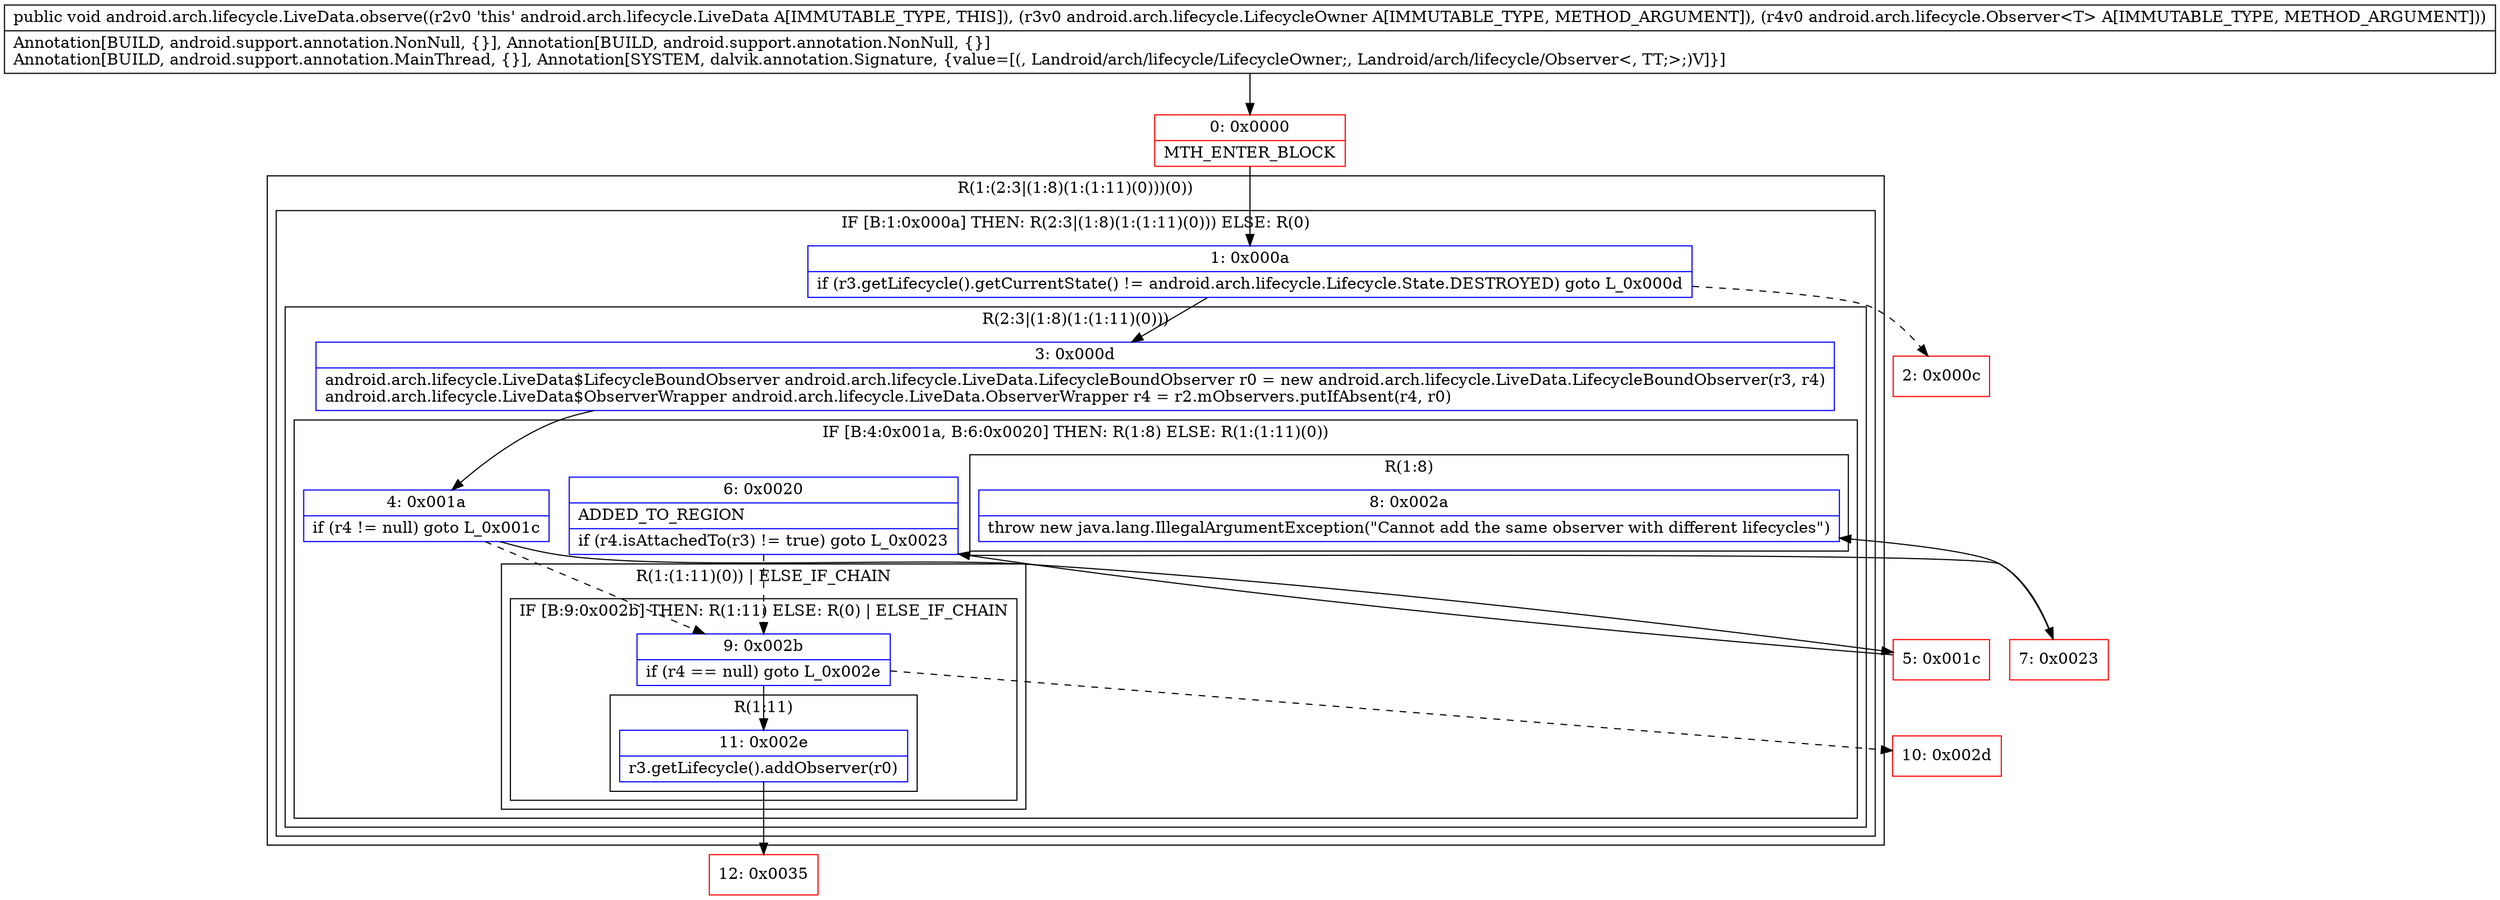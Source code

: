 digraph "CFG forandroid.arch.lifecycle.LiveData.observe(Landroid\/arch\/lifecycle\/LifecycleOwner;Landroid\/arch\/lifecycle\/Observer;)V" {
subgraph cluster_Region_1231075112 {
label = "R(1:(2:3|(1:8)(1:(1:11)(0)))(0))";
node [shape=record,color=blue];
subgraph cluster_IfRegion_1801851583 {
label = "IF [B:1:0x000a] THEN: R(2:3|(1:8)(1:(1:11)(0))) ELSE: R(0)";
node [shape=record,color=blue];
Node_1 [shape=record,label="{1\:\ 0x000a|if (r3.getLifecycle().getCurrentState() != android.arch.lifecycle.Lifecycle.State.DESTROYED) goto L_0x000d\l}"];
subgraph cluster_Region_147138978 {
label = "R(2:3|(1:8)(1:(1:11)(0)))";
node [shape=record,color=blue];
Node_3 [shape=record,label="{3\:\ 0x000d|android.arch.lifecycle.LiveData$LifecycleBoundObserver android.arch.lifecycle.LiveData.LifecycleBoundObserver r0 = new android.arch.lifecycle.LiveData.LifecycleBoundObserver(r3, r4)\landroid.arch.lifecycle.LiveData$ObserverWrapper android.arch.lifecycle.LiveData.ObserverWrapper r4 = r2.mObservers.putIfAbsent(r4, r0)\l}"];
subgraph cluster_IfRegion_978269224 {
label = "IF [B:4:0x001a, B:6:0x0020] THEN: R(1:8) ELSE: R(1:(1:11)(0))";
node [shape=record,color=blue];
Node_4 [shape=record,label="{4\:\ 0x001a|if (r4 != null) goto L_0x001c\l}"];
Node_6 [shape=record,label="{6\:\ 0x0020|ADDED_TO_REGION\l|if (r4.isAttachedTo(r3) != true) goto L_0x0023\l}"];
subgraph cluster_Region_1494143804 {
label = "R(1:8)";
node [shape=record,color=blue];
Node_8 [shape=record,label="{8\:\ 0x002a|throw new java.lang.IllegalArgumentException(\"Cannot add the same observer with different lifecycles\")\l}"];
}
subgraph cluster_Region_1001245328 {
label = "R(1:(1:11)(0)) | ELSE_IF_CHAIN\l";
node [shape=record,color=blue];
subgraph cluster_IfRegion_1792509319 {
label = "IF [B:9:0x002b] THEN: R(1:11) ELSE: R(0) | ELSE_IF_CHAIN\l";
node [shape=record,color=blue];
Node_9 [shape=record,label="{9\:\ 0x002b|if (r4 == null) goto L_0x002e\l}"];
subgraph cluster_Region_1600214311 {
label = "R(1:11)";
node [shape=record,color=blue];
Node_11 [shape=record,label="{11\:\ 0x002e|r3.getLifecycle().addObserver(r0)\l}"];
}
subgraph cluster_Region_2008609594 {
label = "R(0)";
node [shape=record,color=blue];
}
}
}
}
}
subgraph cluster_Region_739304600 {
label = "R(0)";
node [shape=record,color=blue];
}
}
}
Node_0 [shape=record,color=red,label="{0\:\ 0x0000|MTH_ENTER_BLOCK\l}"];
Node_2 [shape=record,color=red,label="{2\:\ 0x000c}"];
Node_5 [shape=record,color=red,label="{5\:\ 0x001c}"];
Node_7 [shape=record,color=red,label="{7\:\ 0x0023}"];
Node_10 [shape=record,color=red,label="{10\:\ 0x002d}"];
Node_12 [shape=record,color=red,label="{12\:\ 0x0035}"];
MethodNode[shape=record,label="{public void android.arch.lifecycle.LiveData.observe((r2v0 'this' android.arch.lifecycle.LiveData A[IMMUTABLE_TYPE, THIS]), (r3v0 android.arch.lifecycle.LifecycleOwner A[IMMUTABLE_TYPE, METHOD_ARGUMENT]), (r4v0 android.arch.lifecycle.Observer\<T\> A[IMMUTABLE_TYPE, METHOD_ARGUMENT]))  | Annotation[BUILD, android.support.annotation.NonNull, \{\}], Annotation[BUILD, android.support.annotation.NonNull, \{\}]\lAnnotation[BUILD, android.support.annotation.MainThread, \{\}], Annotation[SYSTEM, dalvik.annotation.Signature, \{value=[(, Landroid\/arch\/lifecycle\/LifecycleOwner;, Landroid\/arch\/lifecycle\/Observer\<, TT;\>;)V]\}]\l}"];
MethodNode -> Node_0;
Node_1 -> Node_2[style=dashed];
Node_1 -> Node_3;
Node_3 -> Node_4;
Node_4 -> Node_5;
Node_4 -> Node_9[style=dashed];
Node_6 -> Node_7;
Node_6 -> Node_9[style=dashed];
Node_9 -> Node_10[style=dashed];
Node_9 -> Node_11;
Node_11 -> Node_12;
Node_0 -> Node_1;
Node_5 -> Node_6;
Node_7 -> Node_8;
}

